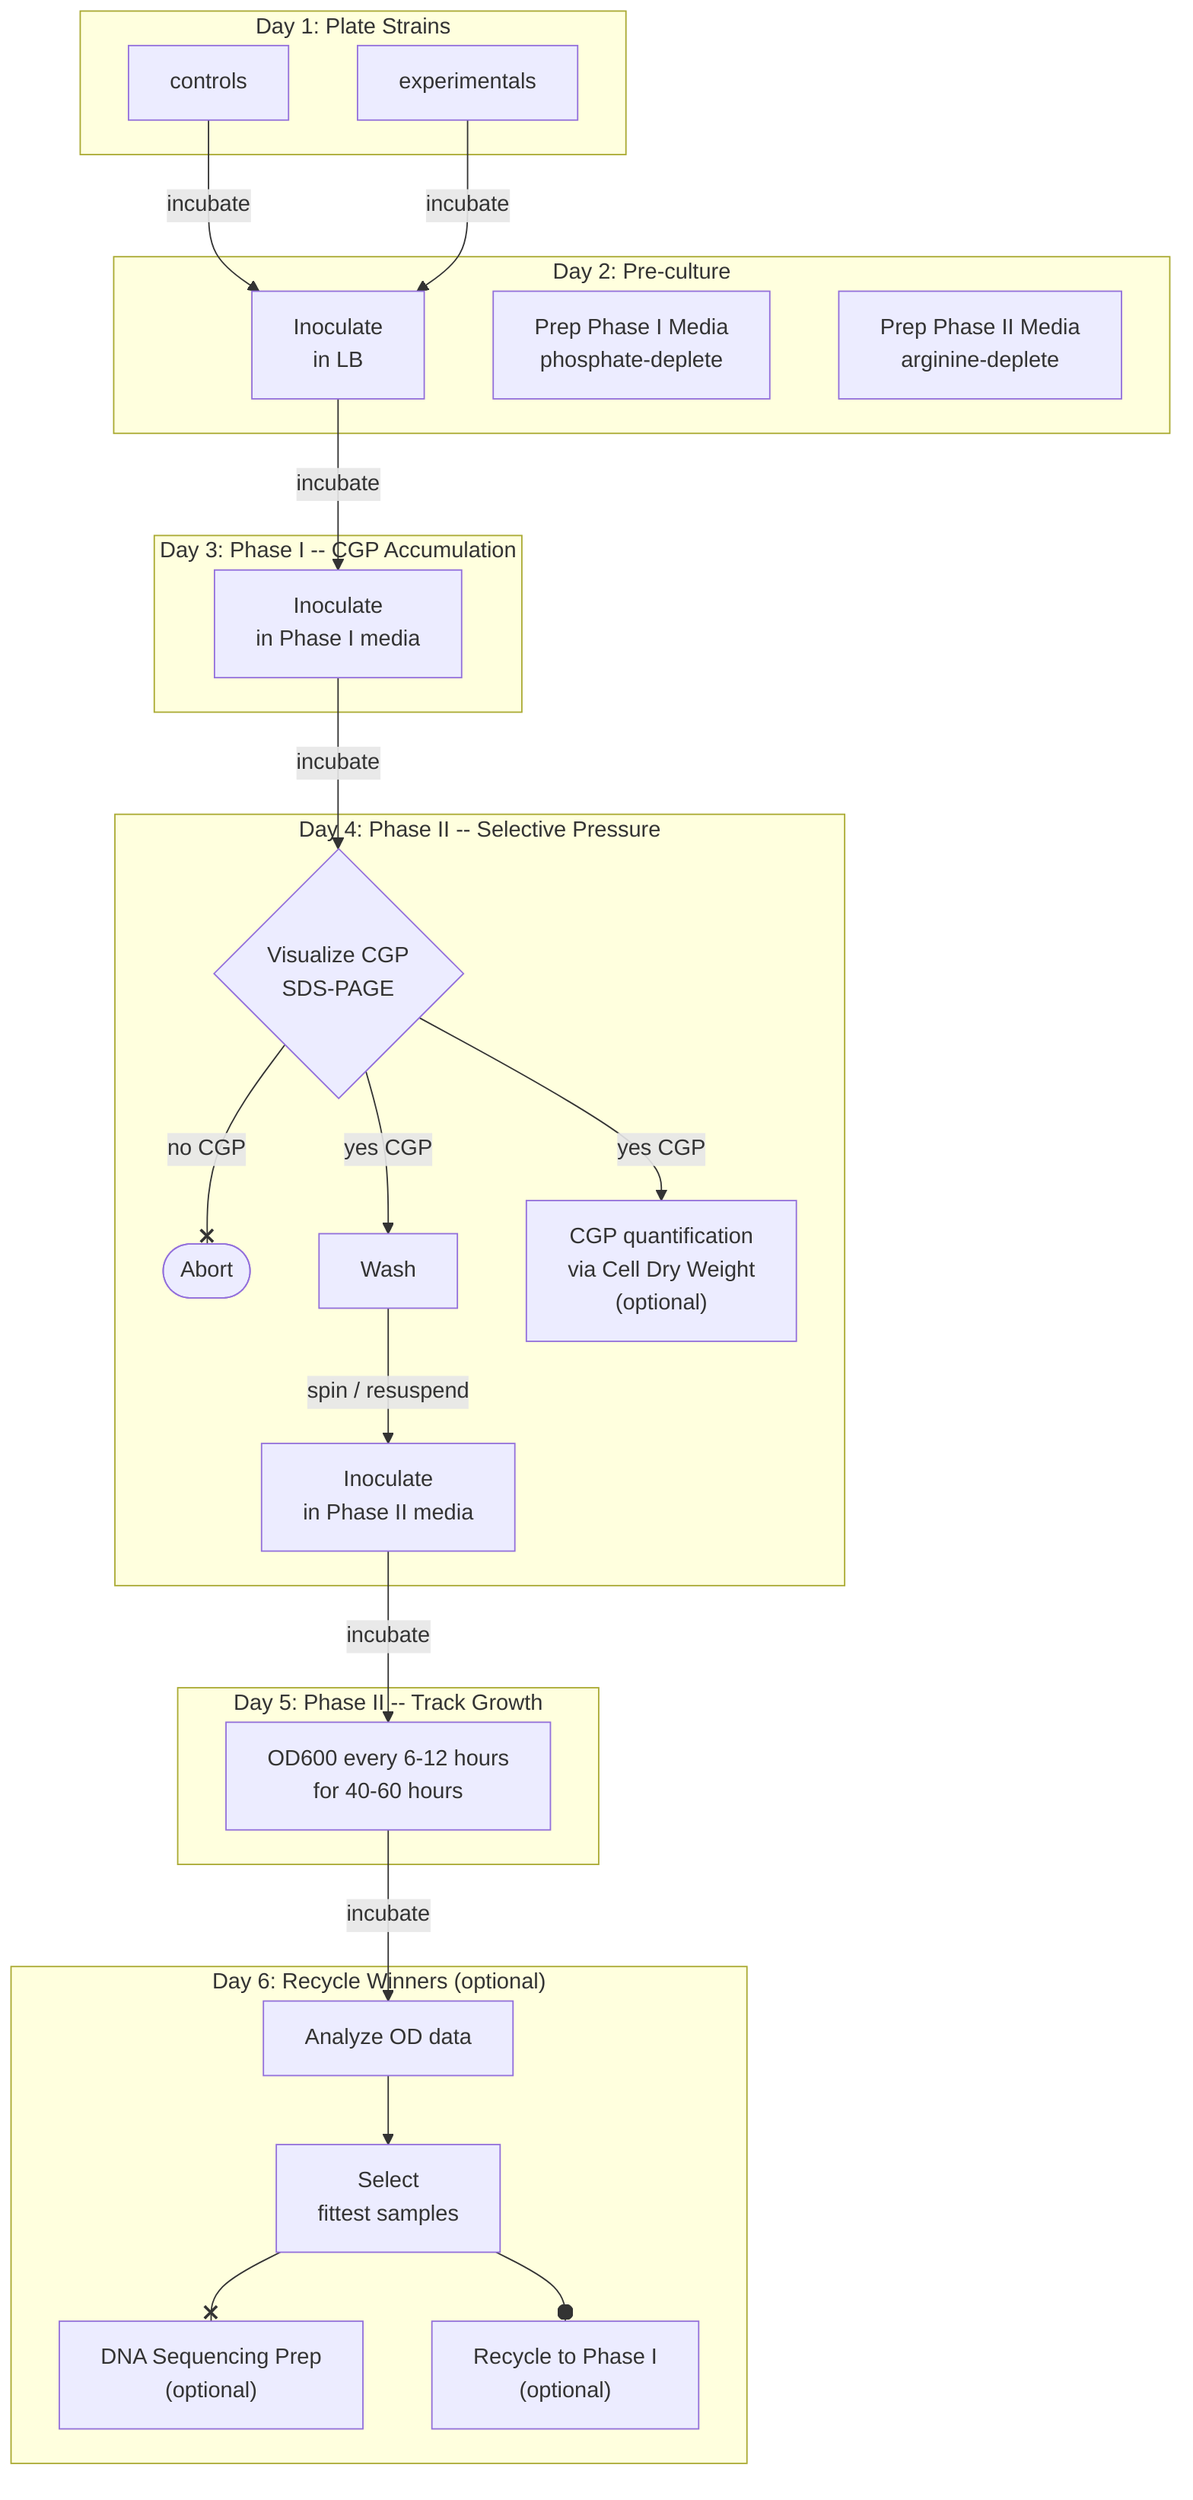flowchart TB
    subgraph d_plate[Day 1: Plate Strains]
        controls
        experimentals
    end

    subgraph d_precult[Day 2: Pre-culture]
        controls -- incubate --> precult[Inoculate<br/>in LB]
        experimentals -- incubate --> precult
        prep_p1[Prep Phase I Media<br/>phosphate-deplete]
        prep_p2[Prep Phase II Media<br/>arginine-deplete]
    end

    subgraph d_phase1["Day 3: Phase I -- CGP Accumulation"]
        precult -- incubate --> phase1[Inoculate<br/>in Phase I media]
    end

    subgraph d_phase2["Day 4: Phase II -- Selective Pressure"]
        phase1 -- incubate --> sds{Visualize CGP<br/>SDS-PAGE}
        sds -- no CGP --x term([Abort])
        sds -- yes CGP --> wash["Wash"]
        wash -- spin / resuspend --> phase2[Inoculate<br/>in Phase II media]
        sds -- yes CGP --> cgp_quant["CGP quantification<br/>via Cell Dry Weight<br/>(optional)"]
    end

    subgraph d_phase2_track[Day 5: Phase II -- Track Growth]
        phase2 -- incubate --> od[OD600 every 6-12 hours<br/>for 40-60 hours<br/>]
    end

    subgraph d_phase2_recycle["Day 6: Recycle Winners (optional)"]
        od -- incubate --> analyze[Analyze OD data]
        analyze --> select[Select<br/>fittest samples]
        select --x sequence["DNA Sequencing Prep<br/>(optional)"]
        select --o recycle["Recycle to Phase I<br/>(optional)"]
    end